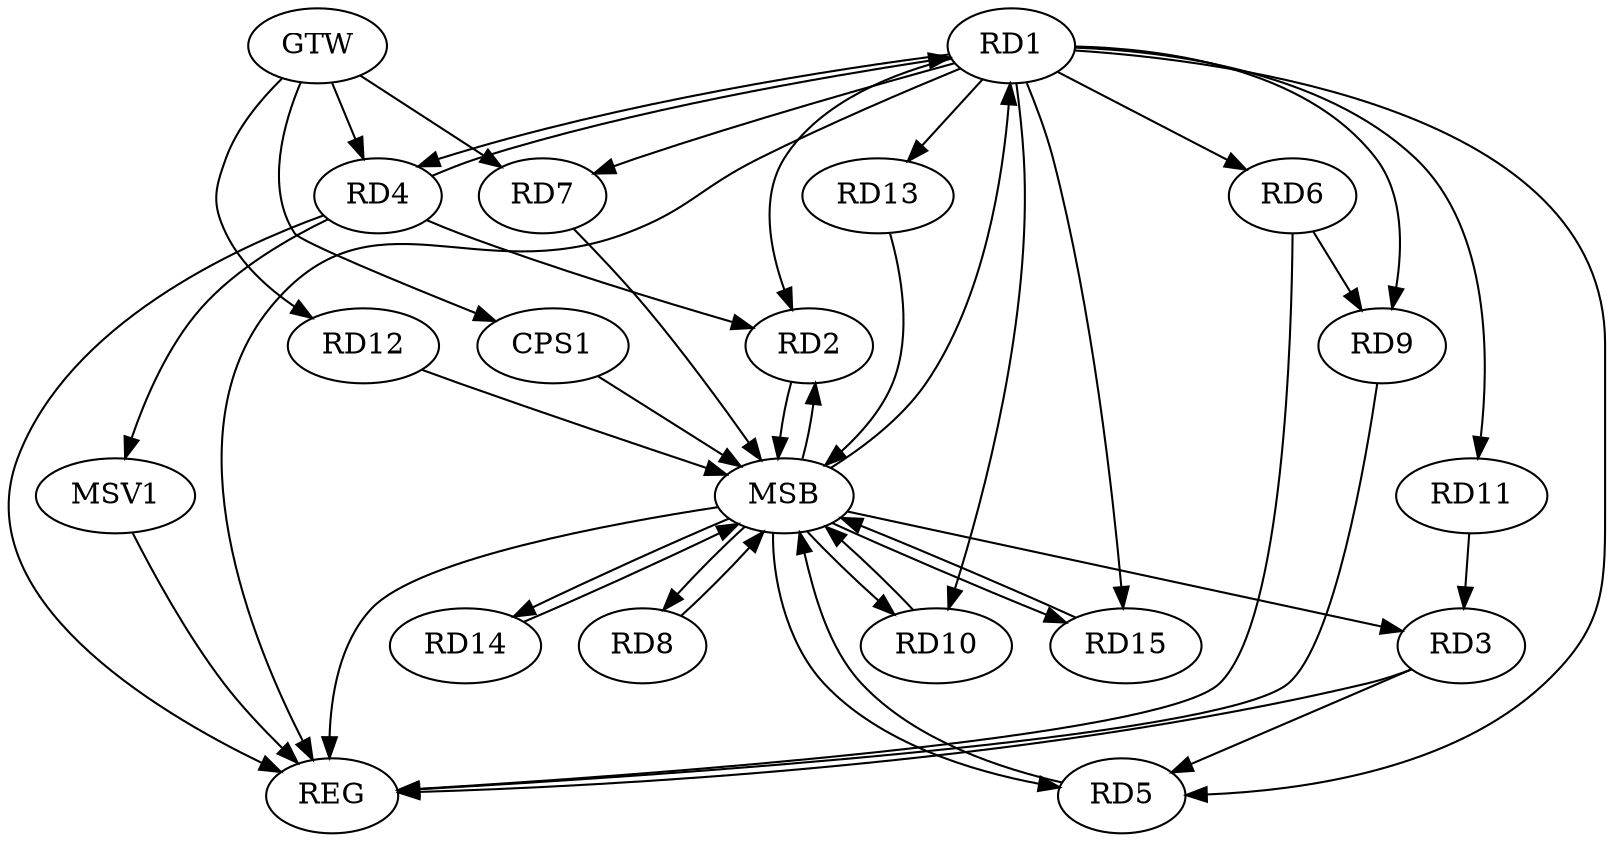 strict digraph G {
  RD1 [ label="RD1" ];
  RD2 [ label="RD2" ];
  RD3 [ label="RD3" ];
  RD4 [ label="RD4" ];
  RD5 [ label="RD5" ];
  RD6 [ label="RD6" ];
  RD7 [ label="RD7" ];
  RD8 [ label="RD8" ];
  RD9 [ label="RD9" ];
  RD10 [ label="RD10" ];
  RD11 [ label="RD11" ];
  RD12 [ label="RD12" ];
  RD13 [ label="RD13" ];
  RD14 [ label="RD14" ];
  RD15 [ label="RD15" ];
  CPS1 [ label="CPS1" ];
  GTW [ label="GTW" ];
  REG [ label="REG" ];
  MSB [ label="MSB" ];
  MSV1 [ label="MSV1" ];
  RD4 -> RD1;
  RD1 -> RD5;
  RD1 -> RD9;
  RD1 -> RD11;
  RD4 -> RD2;
  RD3 -> RD5;
  RD11 -> RD3;
  RD6 -> RD9;
  GTW -> RD4;
  GTW -> RD7;
  GTW -> RD12;
  GTW -> CPS1;
  RD1 -> REG;
  RD3 -> REG;
  RD4 -> REG;
  RD6 -> REG;
  RD9 -> REG;
  RD2 -> MSB;
  MSB -> RD8;
  MSB -> RD14;
  MSB -> REG;
  RD5 -> MSB;
  RD7 -> MSB;
  MSB -> RD1;
  MSB -> RD3;
  RD8 -> MSB;
  MSB -> RD2;
  RD10 -> MSB;
  RD12 -> MSB;
  RD13 -> MSB;
  MSB -> RD10;
  MSB -> RD15;
  RD14 -> MSB;
  RD15 -> MSB;
  CPS1 -> MSB;
  MSB -> RD5;
  RD1 -> RD13;
  RD1 -> RD4;
  RD1 -> RD6;
  RD1 -> RD10;
  RD1 -> RD7;
  RD1 -> RD2;
  RD1 -> RD15;
  RD4 -> MSV1;
  MSV1 -> REG;
}
